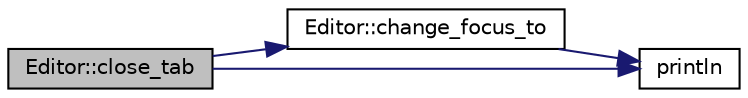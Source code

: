 digraph "Editor::close_tab"
{
 // INTERACTIVE_SVG=YES
 // LATEX_PDF_SIZE
  edge [fontname="Helvetica",fontsize="10",labelfontname="Helvetica",labelfontsize="10"];
  node [fontname="Helvetica",fontsize="10",shape=record];
  rankdir="LR";
  Node1 [label="Editor::close_tab",height=0.2,width=0.4,color="black", fillcolor="grey75", style="filled", fontcolor="black",tooltip="closing tab (removing it from open tabs)."];
  Node1 -> Node2 [color="midnightblue",fontsize="10",style="solid",fontname="Helvetica"];
  Node2 [label="Editor::change_focus_to",height=0.2,width=0.4,color="black", fillcolor="white", style="filled",URL="$dc/d38/class_editor.html#a2a0173545fcc3f7a162e555a3f058e41",tooltip="changing focus to target tab through setting \"current_tab\" parameter value."];
  Node2 -> Node3 [color="midnightblue",fontsize="10",style="solid",fontname="Helvetica"];
  Node3 [label="println",height=0.2,width=0.4,color="black", fillcolor="white", style="filled",URL="$d1/d1f/editor_8cpp.html#a7187bd2506b183203982bbb35c73483b",tooltip="Utility function for printing messages using <fmt> library plus new line character."];
  Node1 -> Node3 [color="midnightblue",fontsize="10",style="solid",fontname="Helvetica"];
}
